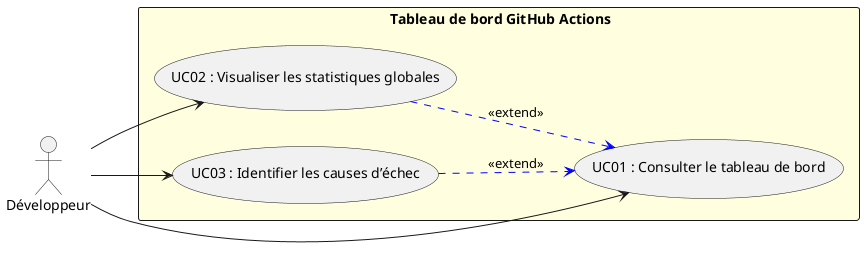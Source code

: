 @startuml
left to right direction
actor "Développeur" as Dev

rectangle " Tableau de bord GitHub Actions" #LightYellow {
  
  usecase "UC01 : Consulter le tableau de bord" as UC01
  
  usecase "UC02 : Visualiser les statistiques globales" as UC02

  usecase "UC03 : Identifier les causes d’échec" as UC03
}

Dev --> UC01
Dev --> UC02
Dev --> UC03

UC02 -[#blue,dashed]-> UC01 : <<extend>>
UC03 -[#blue,dashed]-> UC01 : <<extend>>

@enduml
